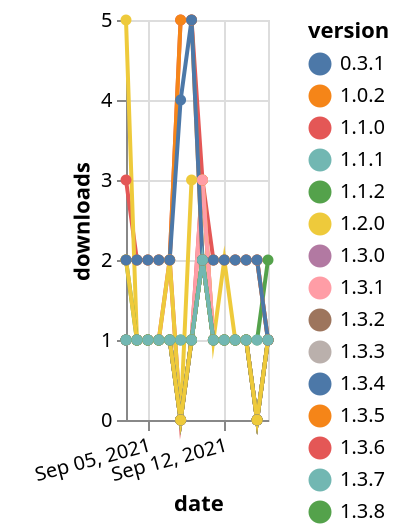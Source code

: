 {"$schema": "https://vega.github.io/schema/vega-lite/v5.json", "description": "A simple bar chart with embedded data.", "data": {"values": [{"date": "2021-09-03", "total": 2771, "delta": 3, "version": "1.1.0"}, {"date": "2021-09-04", "total": 2773, "delta": 2, "version": "1.1.0"}, {"date": "2021-09-05", "total": 2775, "delta": 2, "version": "1.1.0"}, {"date": "2021-09-06", "total": 2777, "delta": 2, "version": "1.1.0"}, {"date": "2021-09-07", "total": 2779, "delta": 2, "version": "1.1.0"}, {"date": "2021-09-08", "total": 2784, "delta": 5, "version": "1.1.0"}, {"date": "2021-09-09", "total": 2789, "delta": 5, "version": "1.1.0"}, {"date": "2021-09-10", "total": 2792, "delta": 3, "version": "1.1.0"}, {"date": "2021-09-11", "total": 2794, "delta": 2, "version": "1.1.0"}, {"date": "2021-09-12", "total": 2796, "delta": 2, "version": "1.1.0"}, {"date": "2021-09-13", "total": 2798, "delta": 2, "version": "1.1.0"}, {"date": "2021-09-14", "total": 2800, "delta": 2, "version": "1.1.0"}, {"date": "2021-09-15", "total": 2802, "delta": 2, "version": "1.1.0"}, {"date": "2021-09-16", "total": 2803, "delta": 1, "version": "1.1.0"}, {"date": "2021-09-03", "total": 297, "delta": 1, "version": "1.3.6"}, {"date": "2021-09-04", "total": 298, "delta": 1, "version": "1.3.6"}, {"date": "2021-09-05", "total": 299, "delta": 1, "version": "1.3.6"}, {"date": "2021-09-06", "total": 300, "delta": 1, "version": "1.3.6"}, {"date": "2021-09-07", "total": 302, "delta": 2, "version": "1.3.6"}, {"date": "2021-09-08", "total": 302, "delta": 0, "version": "1.3.6"}, {"date": "2021-09-09", "total": 303, "delta": 1, "version": "1.3.6"}, {"date": "2021-09-10", "total": 306, "delta": 3, "version": "1.3.6"}, {"date": "2021-09-11", "total": 307, "delta": 1, "version": "1.3.6"}, {"date": "2021-09-12", "total": 308, "delta": 1, "version": "1.3.6"}, {"date": "2021-09-13", "total": 309, "delta": 1, "version": "1.3.6"}, {"date": "2021-09-14", "total": 310, "delta": 1, "version": "1.3.6"}, {"date": "2021-09-15", "total": 310, "delta": 0, "version": "1.3.6"}, {"date": "2021-09-16", "total": 311, "delta": 1, "version": "1.3.6"}, {"date": "2021-09-03", "total": 118, "delta": 5, "version": "1.3.9"}, {"date": "2021-09-04", "total": 119, "delta": 1, "version": "1.3.9"}, {"date": "2021-09-05", "total": 120, "delta": 1, "version": "1.3.9"}, {"date": "2021-09-06", "total": 121, "delta": 1, "version": "1.3.9"}, {"date": "2021-09-07", "total": 123, "delta": 2, "version": "1.3.9"}, {"date": "2021-09-08", "total": 123, "delta": 0, "version": "1.3.9"}, {"date": "2021-09-09", "total": 126, "delta": 3, "version": "1.3.9"}, {"date": "2021-09-10", "total": 129, "delta": 3, "version": "1.3.9"}, {"date": "2021-09-11", "total": 130, "delta": 1, "version": "1.3.9"}, {"date": "2021-09-12", "total": 132, "delta": 2, "version": "1.3.9"}, {"date": "2021-09-13", "total": 133, "delta": 1, "version": "1.3.9"}, {"date": "2021-09-14", "total": 134, "delta": 1, "version": "1.3.9"}, {"date": "2021-09-15", "total": 134, "delta": 0, "version": "1.3.9"}, {"date": "2021-09-16", "total": 135, "delta": 1, "version": "1.3.9"}, {"date": "2021-09-03", "total": 166, "delta": 1, "version": "1.3.5"}, {"date": "2021-09-04", "total": 167, "delta": 1, "version": "1.3.5"}, {"date": "2021-09-05", "total": 168, "delta": 1, "version": "1.3.5"}, {"date": "2021-09-06", "total": 169, "delta": 1, "version": "1.3.5"}, {"date": "2021-09-07", "total": 170, "delta": 1, "version": "1.3.5"}, {"date": "2021-09-08", "total": 170, "delta": 0, "version": "1.3.5"}, {"date": "2021-09-09", "total": 171, "delta": 1, "version": "1.3.5"}, {"date": "2021-09-10", "total": 173, "delta": 2, "version": "1.3.5"}, {"date": "2021-09-11", "total": 174, "delta": 1, "version": "1.3.5"}, {"date": "2021-09-12", "total": 175, "delta": 1, "version": "1.3.5"}, {"date": "2021-09-13", "total": 176, "delta": 1, "version": "1.3.5"}, {"date": "2021-09-14", "total": 177, "delta": 1, "version": "1.3.5"}, {"date": "2021-09-15", "total": 177, "delta": 0, "version": "1.3.5"}, {"date": "2021-09-16", "total": 178, "delta": 1, "version": "1.3.5"}, {"date": "2021-09-03", "total": 219, "delta": 1, "version": "1.3.0"}, {"date": "2021-09-04", "total": 220, "delta": 1, "version": "1.3.0"}, {"date": "2021-09-05", "total": 221, "delta": 1, "version": "1.3.0"}, {"date": "2021-09-06", "total": 222, "delta": 1, "version": "1.3.0"}, {"date": "2021-09-07", "total": 223, "delta": 1, "version": "1.3.0"}, {"date": "2021-09-08", "total": 223, "delta": 0, "version": "1.3.0"}, {"date": "2021-09-09", "total": 224, "delta": 1, "version": "1.3.0"}, {"date": "2021-09-10", "total": 226, "delta": 2, "version": "1.3.0"}, {"date": "2021-09-11", "total": 227, "delta": 1, "version": "1.3.0"}, {"date": "2021-09-12", "total": 228, "delta": 1, "version": "1.3.0"}, {"date": "2021-09-13", "total": 229, "delta": 1, "version": "1.3.0"}, {"date": "2021-09-14", "total": 230, "delta": 1, "version": "1.3.0"}, {"date": "2021-09-15", "total": 230, "delta": 0, "version": "1.3.0"}, {"date": "2021-09-16", "total": 231, "delta": 1, "version": "1.3.0"}, {"date": "2021-09-03", "total": 207, "delta": 1, "version": "1.3.3"}, {"date": "2021-09-04", "total": 208, "delta": 1, "version": "1.3.3"}, {"date": "2021-09-05", "total": 209, "delta": 1, "version": "1.3.3"}, {"date": "2021-09-06", "total": 210, "delta": 1, "version": "1.3.3"}, {"date": "2021-09-07", "total": 211, "delta": 1, "version": "1.3.3"}, {"date": "2021-09-08", "total": 211, "delta": 0, "version": "1.3.3"}, {"date": "2021-09-09", "total": 212, "delta": 1, "version": "1.3.3"}, {"date": "2021-09-10", "total": 214, "delta": 2, "version": "1.3.3"}, {"date": "2021-09-11", "total": 215, "delta": 1, "version": "1.3.3"}, {"date": "2021-09-12", "total": 216, "delta": 1, "version": "1.3.3"}, {"date": "2021-09-13", "total": 217, "delta": 1, "version": "1.3.3"}, {"date": "2021-09-14", "total": 218, "delta": 1, "version": "1.3.3"}, {"date": "2021-09-15", "total": 218, "delta": 0, "version": "1.3.3"}, {"date": "2021-09-16", "total": 219, "delta": 1, "version": "1.3.3"}, {"date": "2021-09-03", "total": 131, "delta": 1, "version": "1.3.7"}, {"date": "2021-09-04", "total": 132, "delta": 1, "version": "1.3.7"}, {"date": "2021-09-05", "total": 133, "delta": 1, "version": "1.3.7"}, {"date": "2021-09-06", "total": 134, "delta": 1, "version": "1.3.7"}, {"date": "2021-09-07", "total": 135, "delta": 1, "version": "1.3.7"}, {"date": "2021-09-08", "total": 135, "delta": 0, "version": "1.3.7"}, {"date": "2021-09-09", "total": 136, "delta": 1, "version": "1.3.7"}, {"date": "2021-09-10", "total": 138, "delta": 2, "version": "1.3.7"}, {"date": "2021-09-11", "total": 139, "delta": 1, "version": "1.3.7"}, {"date": "2021-09-12", "total": 140, "delta": 1, "version": "1.3.7"}, {"date": "2021-09-13", "total": 141, "delta": 1, "version": "1.3.7"}, {"date": "2021-09-14", "total": 142, "delta": 1, "version": "1.3.7"}, {"date": "2021-09-15", "total": 142, "delta": 0, "version": "1.3.7"}, {"date": "2021-09-16", "total": 143, "delta": 1, "version": "1.3.7"}, {"date": "2021-09-03", "total": 333, "delta": 1, "version": "1.3.1"}, {"date": "2021-09-04", "total": 334, "delta": 1, "version": "1.3.1"}, {"date": "2021-09-05", "total": 335, "delta": 1, "version": "1.3.1"}, {"date": "2021-09-06", "total": 336, "delta": 1, "version": "1.3.1"}, {"date": "2021-09-07", "total": 337, "delta": 1, "version": "1.3.1"}, {"date": "2021-09-08", "total": 337, "delta": 0, "version": "1.3.1"}, {"date": "2021-09-09", "total": 338, "delta": 1, "version": "1.3.1"}, {"date": "2021-09-10", "total": 341, "delta": 3, "version": "1.3.1"}, {"date": "2021-09-11", "total": 342, "delta": 1, "version": "1.3.1"}, {"date": "2021-09-12", "total": 343, "delta": 1, "version": "1.3.1"}, {"date": "2021-09-13", "total": 344, "delta": 1, "version": "1.3.1"}, {"date": "2021-09-14", "total": 345, "delta": 1, "version": "1.3.1"}, {"date": "2021-09-15", "total": 345, "delta": 0, "version": "1.3.1"}, {"date": "2021-09-16", "total": 346, "delta": 1, "version": "1.3.1"}, {"date": "2021-09-03", "total": 189, "delta": 1, "version": "1.3.4"}, {"date": "2021-09-04", "total": 190, "delta": 1, "version": "1.3.4"}, {"date": "2021-09-05", "total": 191, "delta": 1, "version": "1.3.4"}, {"date": "2021-09-06", "total": 192, "delta": 1, "version": "1.3.4"}, {"date": "2021-09-07", "total": 193, "delta": 1, "version": "1.3.4"}, {"date": "2021-09-08", "total": 193, "delta": 0, "version": "1.3.4"}, {"date": "2021-09-09", "total": 194, "delta": 1, "version": "1.3.4"}, {"date": "2021-09-10", "total": 196, "delta": 2, "version": "1.3.4"}, {"date": "2021-09-11", "total": 197, "delta": 1, "version": "1.3.4"}, {"date": "2021-09-12", "total": 198, "delta": 1, "version": "1.3.4"}, {"date": "2021-09-13", "total": 199, "delta": 1, "version": "1.3.4"}, {"date": "2021-09-14", "total": 200, "delta": 1, "version": "1.3.4"}, {"date": "2021-09-15", "total": 200, "delta": 0, "version": "1.3.4"}, {"date": "2021-09-16", "total": 201, "delta": 1, "version": "1.3.4"}, {"date": "2021-09-03", "total": 120, "delta": 2, "version": "1.3.8"}, {"date": "2021-09-04", "total": 121, "delta": 1, "version": "1.3.8"}, {"date": "2021-09-05", "total": 122, "delta": 1, "version": "1.3.8"}, {"date": "2021-09-06", "total": 123, "delta": 1, "version": "1.3.8"}, {"date": "2021-09-07", "total": 124, "delta": 1, "version": "1.3.8"}, {"date": "2021-09-08", "total": 124, "delta": 0, "version": "1.3.8"}, {"date": "2021-09-09", "total": 125, "delta": 1, "version": "1.3.8"}, {"date": "2021-09-10", "total": 127, "delta": 2, "version": "1.3.8"}, {"date": "2021-09-11", "total": 128, "delta": 1, "version": "1.3.8"}, {"date": "2021-09-12", "total": 129, "delta": 1, "version": "1.3.8"}, {"date": "2021-09-13", "total": 130, "delta": 1, "version": "1.3.8"}, {"date": "2021-09-14", "total": 131, "delta": 1, "version": "1.3.8"}, {"date": "2021-09-15", "total": 131, "delta": 0, "version": "1.3.8"}, {"date": "2021-09-16", "total": 132, "delta": 1, "version": "1.3.8"}, {"date": "2021-09-03", "total": 178, "delta": 1, "version": "1.3.2"}, {"date": "2021-09-04", "total": 179, "delta": 1, "version": "1.3.2"}, {"date": "2021-09-05", "total": 180, "delta": 1, "version": "1.3.2"}, {"date": "2021-09-06", "total": 181, "delta": 1, "version": "1.3.2"}, {"date": "2021-09-07", "total": 182, "delta": 1, "version": "1.3.2"}, {"date": "2021-09-08", "total": 182, "delta": 0, "version": "1.3.2"}, {"date": "2021-09-09", "total": 183, "delta": 1, "version": "1.3.2"}, {"date": "2021-09-10", "total": 185, "delta": 2, "version": "1.3.2"}, {"date": "2021-09-11", "total": 186, "delta": 1, "version": "1.3.2"}, {"date": "2021-09-12", "total": 187, "delta": 1, "version": "1.3.2"}, {"date": "2021-09-13", "total": 188, "delta": 1, "version": "1.3.2"}, {"date": "2021-09-14", "total": 189, "delta": 1, "version": "1.3.2"}, {"date": "2021-09-15", "total": 189, "delta": 0, "version": "1.3.2"}, {"date": "2021-09-16", "total": 190, "delta": 1, "version": "1.3.2"}, {"date": "2021-09-03", "total": 302, "delta": 2, "version": "1.2.0"}, {"date": "2021-09-04", "total": 303, "delta": 1, "version": "1.2.0"}, {"date": "2021-09-05", "total": 304, "delta": 1, "version": "1.2.0"}, {"date": "2021-09-06", "total": 305, "delta": 1, "version": "1.2.0"}, {"date": "2021-09-07", "total": 306, "delta": 1, "version": "1.2.0"}, {"date": "2021-09-08", "total": 306, "delta": 0, "version": "1.2.0"}, {"date": "2021-09-09", "total": 307, "delta": 1, "version": "1.2.0"}, {"date": "2021-09-10", "total": 309, "delta": 2, "version": "1.2.0"}, {"date": "2021-09-11", "total": 310, "delta": 1, "version": "1.2.0"}, {"date": "2021-09-12", "total": 311, "delta": 1, "version": "1.2.0"}, {"date": "2021-09-13", "total": 312, "delta": 1, "version": "1.2.0"}, {"date": "2021-09-14", "total": 313, "delta": 1, "version": "1.2.0"}, {"date": "2021-09-15", "total": 313, "delta": 0, "version": "1.2.0"}, {"date": "2021-09-16", "total": 314, "delta": 1, "version": "1.2.0"}, {"date": "2021-09-03", "total": 323, "delta": 1, "version": "1.1.2"}, {"date": "2021-09-04", "total": 324, "delta": 1, "version": "1.1.2"}, {"date": "2021-09-05", "total": 325, "delta": 1, "version": "1.1.2"}, {"date": "2021-09-06", "total": 326, "delta": 1, "version": "1.1.2"}, {"date": "2021-09-07", "total": 327, "delta": 1, "version": "1.1.2"}, {"date": "2021-09-08", "total": 328, "delta": 1, "version": "1.1.2"}, {"date": "2021-09-09", "total": 329, "delta": 1, "version": "1.1.2"}, {"date": "2021-09-10", "total": 331, "delta": 2, "version": "1.1.2"}, {"date": "2021-09-11", "total": 332, "delta": 1, "version": "1.1.2"}, {"date": "2021-09-12", "total": 333, "delta": 1, "version": "1.1.2"}, {"date": "2021-09-13", "total": 334, "delta": 1, "version": "1.1.2"}, {"date": "2021-09-14", "total": 335, "delta": 1, "version": "1.1.2"}, {"date": "2021-09-15", "total": 336, "delta": 1, "version": "1.1.2"}, {"date": "2021-09-16", "total": 338, "delta": 2, "version": "1.1.2"}, {"date": "2021-09-03", "total": 2600, "delta": 2, "version": "1.0.2"}, {"date": "2021-09-04", "total": 2602, "delta": 2, "version": "1.0.2"}, {"date": "2021-09-05", "total": 2604, "delta": 2, "version": "1.0.2"}, {"date": "2021-09-06", "total": 2606, "delta": 2, "version": "1.0.2"}, {"date": "2021-09-07", "total": 2608, "delta": 2, "version": "1.0.2"}, {"date": "2021-09-08", "total": 2613, "delta": 5, "version": "1.0.2"}, {"date": "2021-09-09", "total": 2618, "delta": 5, "version": "1.0.2"}, {"date": "2021-09-10", "total": 2620, "delta": 2, "version": "1.0.2"}, {"date": "2021-09-11", "total": 2622, "delta": 2, "version": "1.0.2"}, {"date": "2021-09-12", "total": 2624, "delta": 2, "version": "1.0.2"}, {"date": "2021-09-13", "total": 2626, "delta": 2, "version": "1.0.2"}, {"date": "2021-09-14", "total": 2628, "delta": 2, "version": "1.0.2"}, {"date": "2021-09-15", "total": 2630, "delta": 2, "version": "1.0.2"}, {"date": "2021-09-16", "total": 2631, "delta": 1, "version": "1.0.2"}, {"date": "2021-09-03", "total": 2590, "delta": 2, "version": "0.3.1"}, {"date": "2021-09-04", "total": 2592, "delta": 2, "version": "0.3.1"}, {"date": "2021-09-05", "total": 2594, "delta": 2, "version": "0.3.1"}, {"date": "2021-09-06", "total": 2596, "delta": 2, "version": "0.3.1"}, {"date": "2021-09-07", "total": 2598, "delta": 2, "version": "0.3.1"}, {"date": "2021-09-08", "total": 2602, "delta": 4, "version": "0.3.1"}, {"date": "2021-09-09", "total": 2607, "delta": 5, "version": "0.3.1"}, {"date": "2021-09-10", "total": 2609, "delta": 2, "version": "0.3.1"}, {"date": "2021-09-11", "total": 2611, "delta": 2, "version": "0.3.1"}, {"date": "2021-09-12", "total": 2613, "delta": 2, "version": "0.3.1"}, {"date": "2021-09-13", "total": 2615, "delta": 2, "version": "0.3.1"}, {"date": "2021-09-14", "total": 2617, "delta": 2, "version": "0.3.1"}, {"date": "2021-09-15", "total": 2619, "delta": 2, "version": "0.3.1"}, {"date": "2021-09-16", "total": 2620, "delta": 1, "version": "0.3.1"}, {"date": "2021-09-03", "total": 271, "delta": 1, "version": "1.1.1"}, {"date": "2021-09-04", "total": 272, "delta": 1, "version": "1.1.1"}, {"date": "2021-09-05", "total": 273, "delta": 1, "version": "1.1.1"}, {"date": "2021-09-06", "total": 274, "delta": 1, "version": "1.1.1"}, {"date": "2021-09-07", "total": 275, "delta": 1, "version": "1.1.1"}, {"date": "2021-09-08", "total": 276, "delta": 1, "version": "1.1.1"}, {"date": "2021-09-09", "total": 277, "delta": 1, "version": "1.1.1"}, {"date": "2021-09-10", "total": 279, "delta": 2, "version": "1.1.1"}, {"date": "2021-09-11", "total": 280, "delta": 1, "version": "1.1.1"}, {"date": "2021-09-12", "total": 281, "delta": 1, "version": "1.1.1"}, {"date": "2021-09-13", "total": 282, "delta": 1, "version": "1.1.1"}, {"date": "2021-09-14", "total": 283, "delta": 1, "version": "1.1.1"}, {"date": "2021-09-15", "total": 284, "delta": 1, "version": "1.1.1"}, {"date": "2021-09-16", "total": 285, "delta": 1, "version": "1.1.1"}]}, "width": "container", "mark": {"type": "line", "point": {"filled": true}}, "encoding": {"x": {"field": "date", "type": "temporal", "timeUnit": "yearmonthdate", "title": "date", "axis": {"labelAngle": -15}}, "y": {"field": "delta", "type": "quantitative", "title": "downloads"}, "color": {"field": "version", "type": "nominal"}, "tooltip": {"field": "delta"}}}